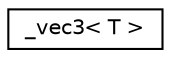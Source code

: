 digraph "Graphical Class Hierarchy"
{
  edge [fontname="Helvetica",fontsize="10",labelfontname="Helvetica",labelfontsize="10"];
  node [fontname="Helvetica",fontsize="10",shape=record];
  rankdir="LR";
  Node0 [label="_vec3\< T \>",height=0.2,width=0.4,color="black", fillcolor="white", style="filled",URL="$class__vec3.html"];
}
